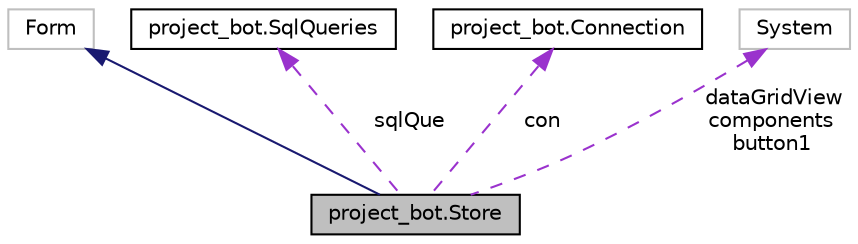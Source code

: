 digraph "project_bot.Store"
{
  edge [fontname="Helvetica",fontsize="10",labelfontname="Helvetica",labelfontsize="10"];
  node [fontname="Helvetica",fontsize="10",shape=record];
  Node2 [label="project_bot.Store",height=0.2,width=0.4,color="black", fillcolor="grey75", style="filled", fontcolor="black"];
  Node3 -> Node2 [dir="back",color="midnightblue",fontsize="10",style="solid"];
  Node3 [label="Form",height=0.2,width=0.4,color="grey75", fillcolor="white", style="filled"];
  Node4 -> Node2 [dir="back",color="darkorchid3",fontsize="10",style="dashed",label=" sqlQue" ];
  Node4 [label="project_bot.SqlQueries",height=0.2,width=0.4,color="black", fillcolor="white", style="filled",URL="$classproject__bot_1_1_sql_queries.html",tooltip="klasa dla realizacji kwerend oraz zmian do bazy danych. "];
  Node5 -> Node2 [dir="back",color="darkorchid3",fontsize="10",style="dashed",label=" con" ];
  Node5 [label="project_bot.Connection",height=0.2,width=0.4,color="black", fillcolor="white", style="filled",URL="$classproject__bot_1_1_connection.html",tooltip="klasa dla podlacznia do pliku bazy na komputerze "];
  Node6 -> Node2 [dir="back",color="darkorchid3",fontsize="10",style="dashed",label=" dataGridView\ncomponents\nbutton1" ];
  Node6 [label="System",height=0.2,width=0.4,color="grey75", fillcolor="white", style="filled"];
}
